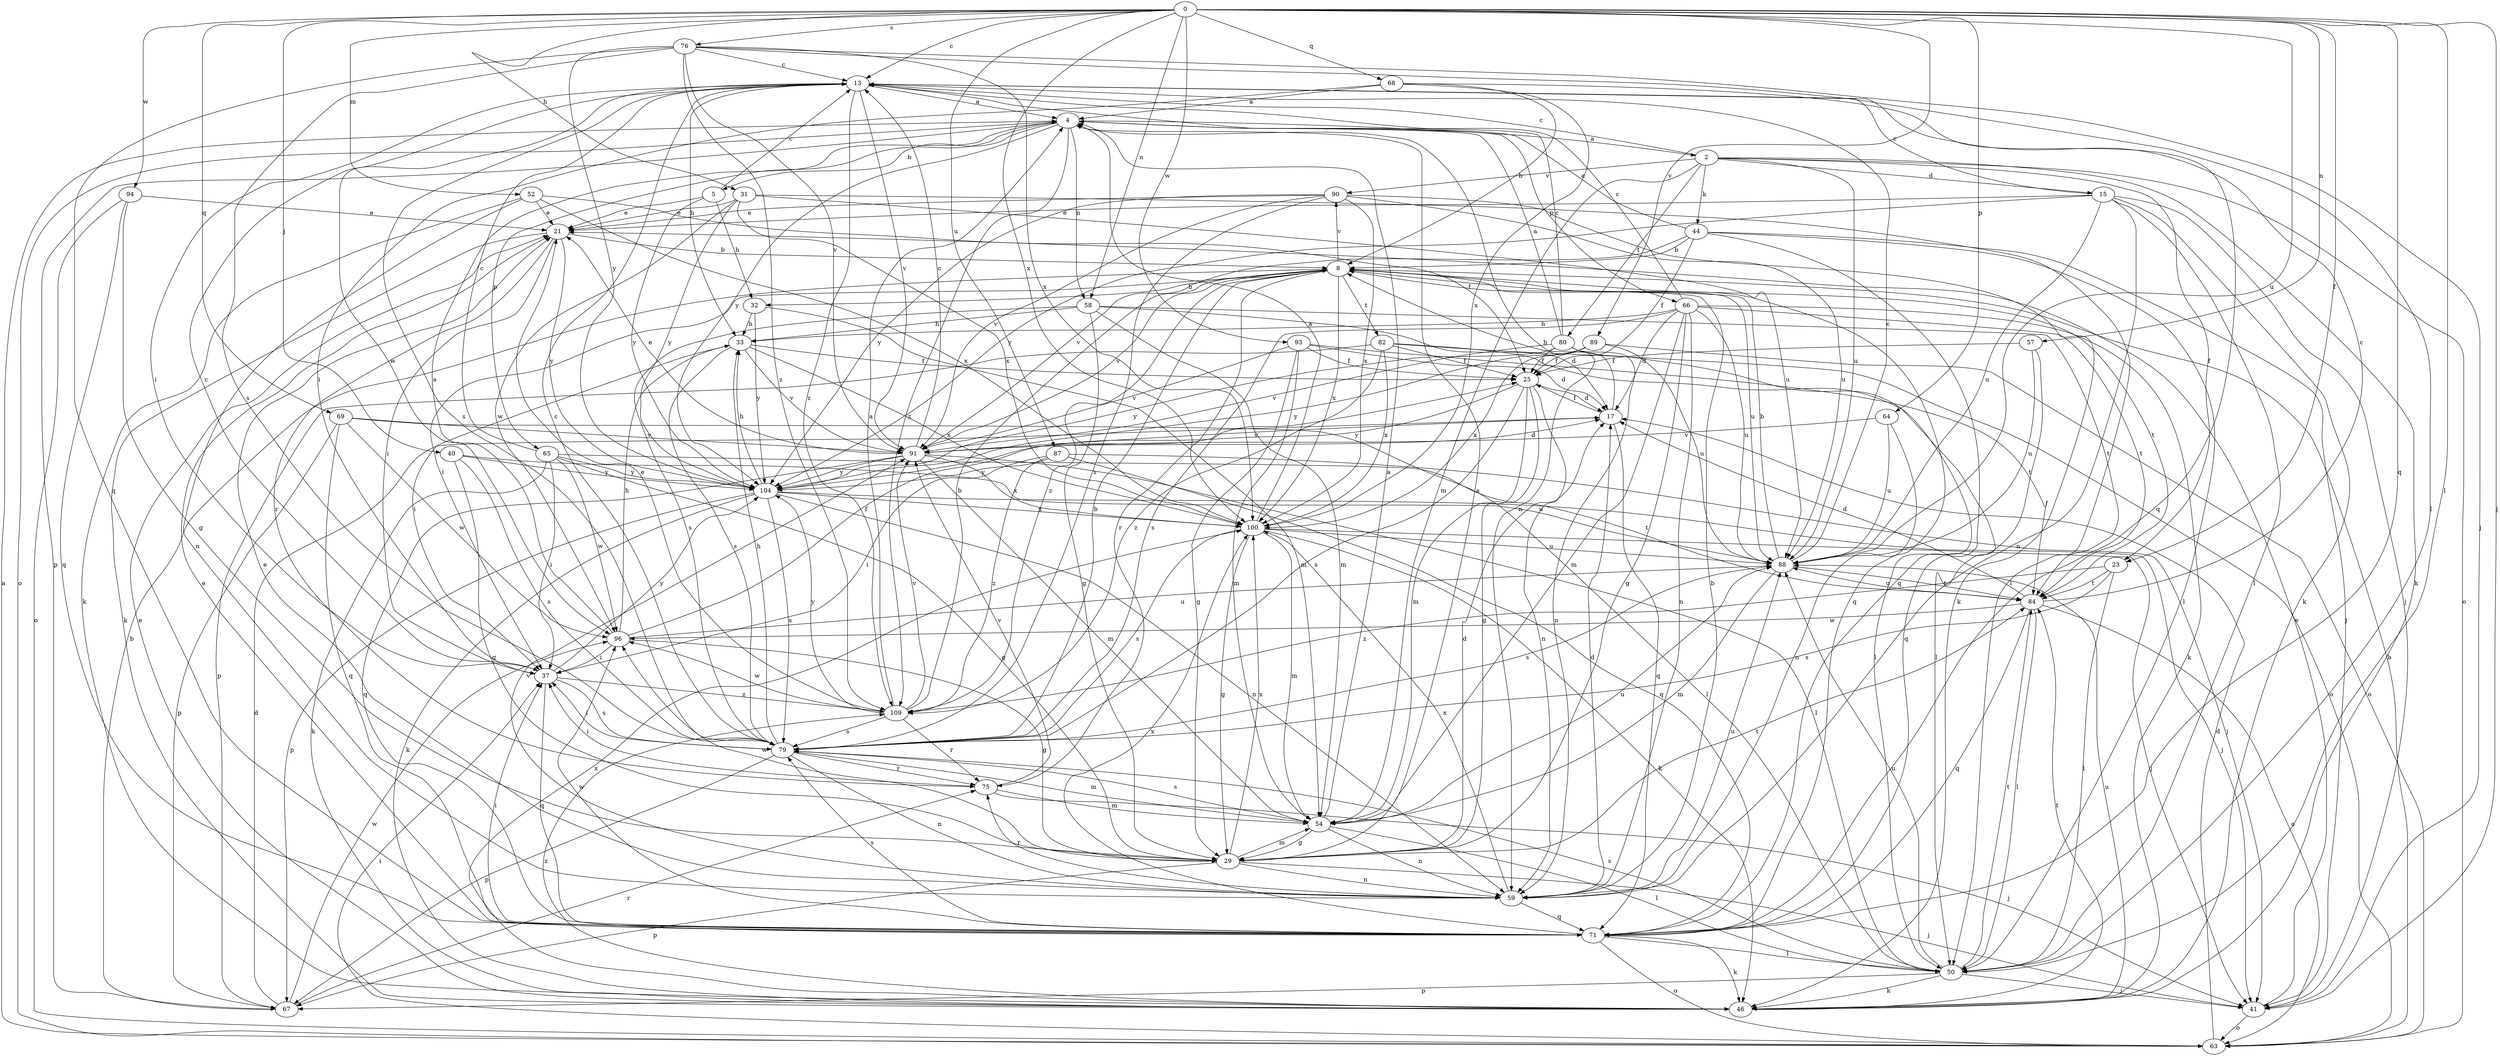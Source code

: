 strict digraph  {
0;
2;
4;
5;
8;
13;
15;
17;
21;
23;
25;
29;
31;
32;
33;
37;
40;
41;
44;
46;
50;
52;
54;
57;
58;
59;
63;
64;
65;
66;
67;
68;
69;
71;
75;
76;
79;
80;
82;
84;
87;
88;
89;
90;
91;
93;
94;
96;
100;
104;
109;
0 -> 13  [label=c];
0 -> 23  [label=f];
0 -> 31  [label=h];
0 -> 40  [label=j];
0 -> 41  [label=j];
0 -> 50  [label=l];
0 -> 52  [label=m];
0 -> 57  [label=n];
0 -> 58  [label=n];
0 -> 64  [label=p];
0 -> 68  [label=q];
0 -> 69  [label=q];
0 -> 71  [label=q];
0 -> 76  [label=s];
0 -> 87  [label=u];
0 -> 88  [label=u];
0 -> 89  [label=v];
0 -> 93  [label=w];
0 -> 94  [label=w];
0 -> 100  [label=x];
2 -> 13  [label=c];
2 -> 15  [label=d];
2 -> 23  [label=f];
2 -> 44  [label=k];
2 -> 46  [label=k];
2 -> 54  [label=m];
2 -> 63  [label=o];
2 -> 80  [label=t];
2 -> 88  [label=u];
2 -> 90  [label=v];
4 -> 2  [label=a];
4 -> 5  [label=b];
4 -> 58  [label=n];
4 -> 59  [label=n];
4 -> 63  [label=o];
4 -> 65  [label=p];
4 -> 66  [label=p];
4 -> 67  [label=p];
4 -> 104  [label=y];
4 -> 109  [label=z];
5 -> 13  [label=c];
5 -> 21  [label=e];
5 -> 32  [label=h];
5 -> 104  [label=y];
8 -> 32  [label=h];
8 -> 37  [label=i];
8 -> 71  [label=q];
8 -> 75  [label=r];
8 -> 82  [label=t];
8 -> 84  [label=t];
8 -> 88  [label=u];
8 -> 90  [label=v];
8 -> 91  [label=v];
8 -> 100  [label=x];
8 -> 109  [label=z];
13 -> 4  [label=a];
13 -> 33  [label=h];
13 -> 37  [label=i];
13 -> 79  [label=s];
13 -> 91  [label=v];
13 -> 96  [label=w];
13 -> 109  [label=z];
15 -> 13  [label=c];
15 -> 21  [label=e];
15 -> 41  [label=j];
15 -> 46  [label=k];
15 -> 50  [label=l];
15 -> 59  [label=n];
15 -> 88  [label=u];
15 -> 104  [label=y];
17 -> 8  [label=b];
17 -> 25  [label=f];
17 -> 71  [label=q];
17 -> 91  [label=v];
21 -> 8  [label=b];
21 -> 37  [label=i];
21 -> 46  [label=k];
21 -> 75  [label=r];
21 -> 104  [label=y];
23 -> 50  [label=l];
23 -> 79  [label=s];
23 -> 84  [label=t];
23 -> 109  [label=z];
25 -> 17  [label=d];
25 -> 29  [label=g];
25 -> 54  [label=m];
25 -> 59  [label=n];
25 -> 79  [label=s];
25 -> 104  [label=y];
29 -> 4  [label=a];
29 -> 17  [label=d];
29 -> 41  [label=j];
29 -> 54  [label=m];
29 -> 59  [label=n];
29 -> 67  [label=p];
29 -> 84  [label=t];
29 -> 96  [label=w];
29 -> 100  [label=x];
31 -> 21  [label=e];
31 -> 50  [label=l];
31 -> 88  [label=u];
31 -> 96  [label=w];
31 -> 100  [label=x];
31 -> 104  [label=y];
32 -> 33  [label=h];
32 -> 54  [label=m];
32 -> 104  [label=y];
33 -> 25  [label=f];
33 -> 37  [label=i];
33 -> 79  [label=s];
33 -> 91  [label=v];
33 -> 100  [label=x];
37 -> 13  [label=c];
37 -> 71  [label=q];
37 -> 79  [label=s];
37 -> 104  [label=y];
37 -> 109  [label=z];
40 -> 29  [label=g];
40 -> 79  [label=s];
40 -> 88  [label=u];
40 -> 104  [label=y];
41 -> 21  [label=e];
41 -> 63  [label=o];
44 -> 4  [label=a];
44 -> 8  [label=b];
44 -> 25  [label=f];
44 -> 41  [label=j];
44 -> 50  [label=l];
44 -> 71  [label=q];
44 -> 91  [label=v];
46 -> 21  [label=e];
46 -> 84  [label=t];
46 -> 88  [label=u];
46 -> 100  [label=x];
46 -> 109  [label=z];
50 -> 41  [label=j];
50 -> 46  [label=k];
50 -> 67  [label=p];
50 -> 79  [label=s];
50 -> 84  [label=t];
50 -> 88  [label=u];
52 -> 21  [label=e];
52 -> 25  [label=f];
52 -> 46  [label=k];
52 -> 59  [label=n];
52 -> 100  [label=x];
54 -> 4  [label=a];
54 -> 29  [label=g];
54 -> 50  [label=l];
54 -> 59  [label=n];
54 -> 79  [label=s];
54 -> 88  [label=u];
57 -> 25  [label=f];
57 -> 71  [label=q];
57 -> 88  [label=u];
58 -> 17  [label=d];
58 -> 29  [label=g];
58 -> 33  [label=h];
58 -> 54  [label=m];
58 -> 79  [label=s];
58 -> 84  [label=t];
59 -> 8  [label=b];
59 -> 17  [label=d];
59 -> 21  [label=e];
59 -> 71  [label=q];
59 -> 75  [label=r];
59 -> 88  [label=u];
59 -> 91  [label=v];
59 -> 100  [label=x];
63 -> 4  [label=a];
63 -> 8  [label=b];
63 -> 17  [label=d];
63 -> 37  [label=i];
64 -> 59  [label=n];
64 -> 88  [label=u];
64 -> 91  [label=v];
65 -> 13  [label=c];
65 -> 29  [label=g];
65 -> 37  [label=i];
65 -> 46  [label=k];
65 -> 84  [label=t];
65 -> 96  [label=w];
65 -> 104  [label=y];
66 -> 13  [label=c];
66 -> 17  [label=d];
66 -> 29  [label=g];
66 -> 33  [label=h];
66 -> 46  [label=k];
66 -> 54  [label=m];
66 -> 59  [label=n];
66 -> 79  [label=s];
66 -> 84  [label=t];
66 -> 88  [label=u];
67 -> 8  [label=b];
67 -> 17  [label=d];
67 -> 75  [label=r];
67 -> 96  [label=w];
68 -> 4  [label=a];
68 -> 8  [label=b];
68 -> 37  [label=i];
68 -> 71  [label=q];
68 -> 100  [label=x];
69 -> 50  [label=l];
69 -> 67  [label=p];
69 -> 71  [label=q];
69 -> 91  [label=v];
69 -> 96  [label=w];
71 -> 21  [label=e];
71 -> 37  [label=i];
71 -> 46  [label=k];
71 -> 50  [label=l];
71 -> 63  [label=o];
71 -> 79  [label=s];
71 -> 96  [label=w];
71 -> 100  [label=x];
75 -> 37  [label=i];
75 -> 41  [label=j];
75 -> 54  [label=m];
75 -> 91  [label=v];
76 -> 13  [label=c];
76 -> 41  [label=j];
76 -> 50  [label=l];
76 -> 71  [label=q];
76 -> 79  [label=s];
76 -> 91  [label=v];
76 -> 100  [label=x];
76 -> 104  [label=y];
76 -> 109  [label=z];
79 -> 8  [label=b];
79 -> 13  [label=c];
79 -> 33  [label=h];
79 -> 37  [label=i];
79 -> 54  [label=m];
79 -> 59  [label=n];
79 -> 67  [label=p];
79 -> 75  [label=r];
80 -> 4  [label=a];
80 -> 13  [label=c];
80 -> 25  [label=f];
80 -> 50  [label=l];
80 -> 59  [label=n];
80 -> 91  [label=v];
80 -> 104  [label=y];
82 -> 25  [label=f];
82 -> 50  [label=l];
82 -> 63  [label=o];
82 -> 67  [label=p];
82 -> 100  [label=x];
82 -> 109  [label=z];
84 -> 13  [label=c];
84 -> 17  [label=d];
84 -> 50  [label=l];
84 -> 63  [label=o];
84 -> 71  [label=q];
84 -> 88  [label=u];
84 -> 96  [label=w];
87 -> 37  [label=i];
87 -> 41  [label=j];
87 -> 71  [label=q];
87 -> 104  [label=y];
87 -> 109  [label=z];
88 -> 8  [label=b];
88 -> 13  [label=c];
88 -> 54  [label=m];
88 -> 79  [label=s];
88 -> 84  [label=t];
89 -> 25  [label=f];
89 -> 63  [label=o];
89 -> 88  [label=u];
89 -> 100  [label=x];
89 -> 104  [label=y];
90 -> 21  [label=e];
90 -> 46  [label=k];
90 -> 79  [label=s];
90 -> 88  [label=u];
90 -> 91  [label=v];
90 -> 100  [label=x];
90 -> 104  [label=y];
91 -> 13  [label=c];
91 -> 17  [label=d];
91 -> 21  [label=e];
91 -> 50  [label=l];
91 -> 54  [label=m];
91 -> 71  [label=q];
91 -> 100  [label=x];
91 -> 104  [label=y];
93 -> 17  [label=d];
93 -> 25  [label=f];
93 -> 29  [label=g];
93 -> 54  [label=m];
93 -> 84  [label=t];
93 -> 91  [label=v];
94 -> 21  [label=e];
94 -> 29  [label=g];
94 -> 63  [label=o];
94 -> 71  [label=q];
96 -> 4  [label=a];
96 -> 25  [label=f];
96 -> 29  [label=g];
96 -> 33  [label=h];
96 -> 37  [label=i];
96 -> 88  [label=u];
100 -> 4  [label=a];
100 -> 29  [label=g];
100 -> 41  [label=j];
100 -> 46  [label=k];
100 -> 54  [label=m];
100 -> 79  [label=s];
100 -> 88  [label=u];
104 -> 33  [label=h];
104 -> 41  [label=j];
104 -> 46  [label=k];
104 -> 59  [label=n];
104 -> 67  [label=p];
104 -> 79  [label=s];
104 -> 100  [label=x];
109 -> 4  [label=a];
109 -> 8  [label=b];
109 -> 21  [label=e];
109 -> 75  [label=r];
109 -> 79  [label=s];
109 -> 91  [label=v];
109 -> 96  [label=w];
109 -> 104  [label=y];
}
